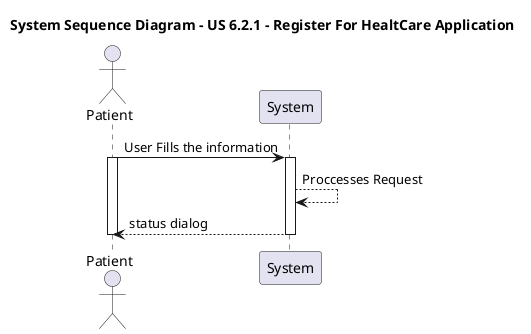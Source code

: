 @startuml US 6.2.1

title System Sequence Diagram - US 6.2.1 - Register For HealtCare Application

actor "Patient" as user
participant "System" as system


user -> system : User Fills the information
activate user
activate system
system --> system : Proccesses Request
system --> user : status dialog
deactivate system
deactivate user

@enduml